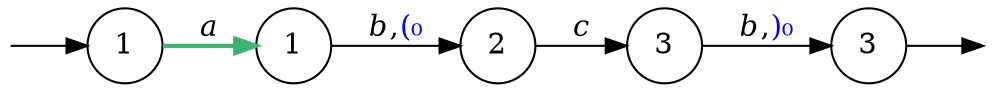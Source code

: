 digraph {
	node [shape=circle];
	Q0 [style=invisible, height=0, width=0, fixedsize=true];
	Q1 [style=invisible, height=0, width=0, fixedsize=true];
	graph [rankdir="LR"];
	0 [label=1];
	1 [label=1];
	2 [label=2];
	3 [label=3];
	4 [label=3];

	Q0 -> 0;
	4 -> Q1;
	0 -> 1  [label=<<i>a</i>>, color=mediumseagreen, style=bold ];
	2 -> 3  [label=<<i>c</i>> ];
	1 -> 2  [label=<<i>b</i>,<FONT COLOR="blue">(₀</FONT>> ];
	3 -> 4  [label=<<i>b</i>,<FONT COLOR="blue">)₀</FONT>> ];
}
